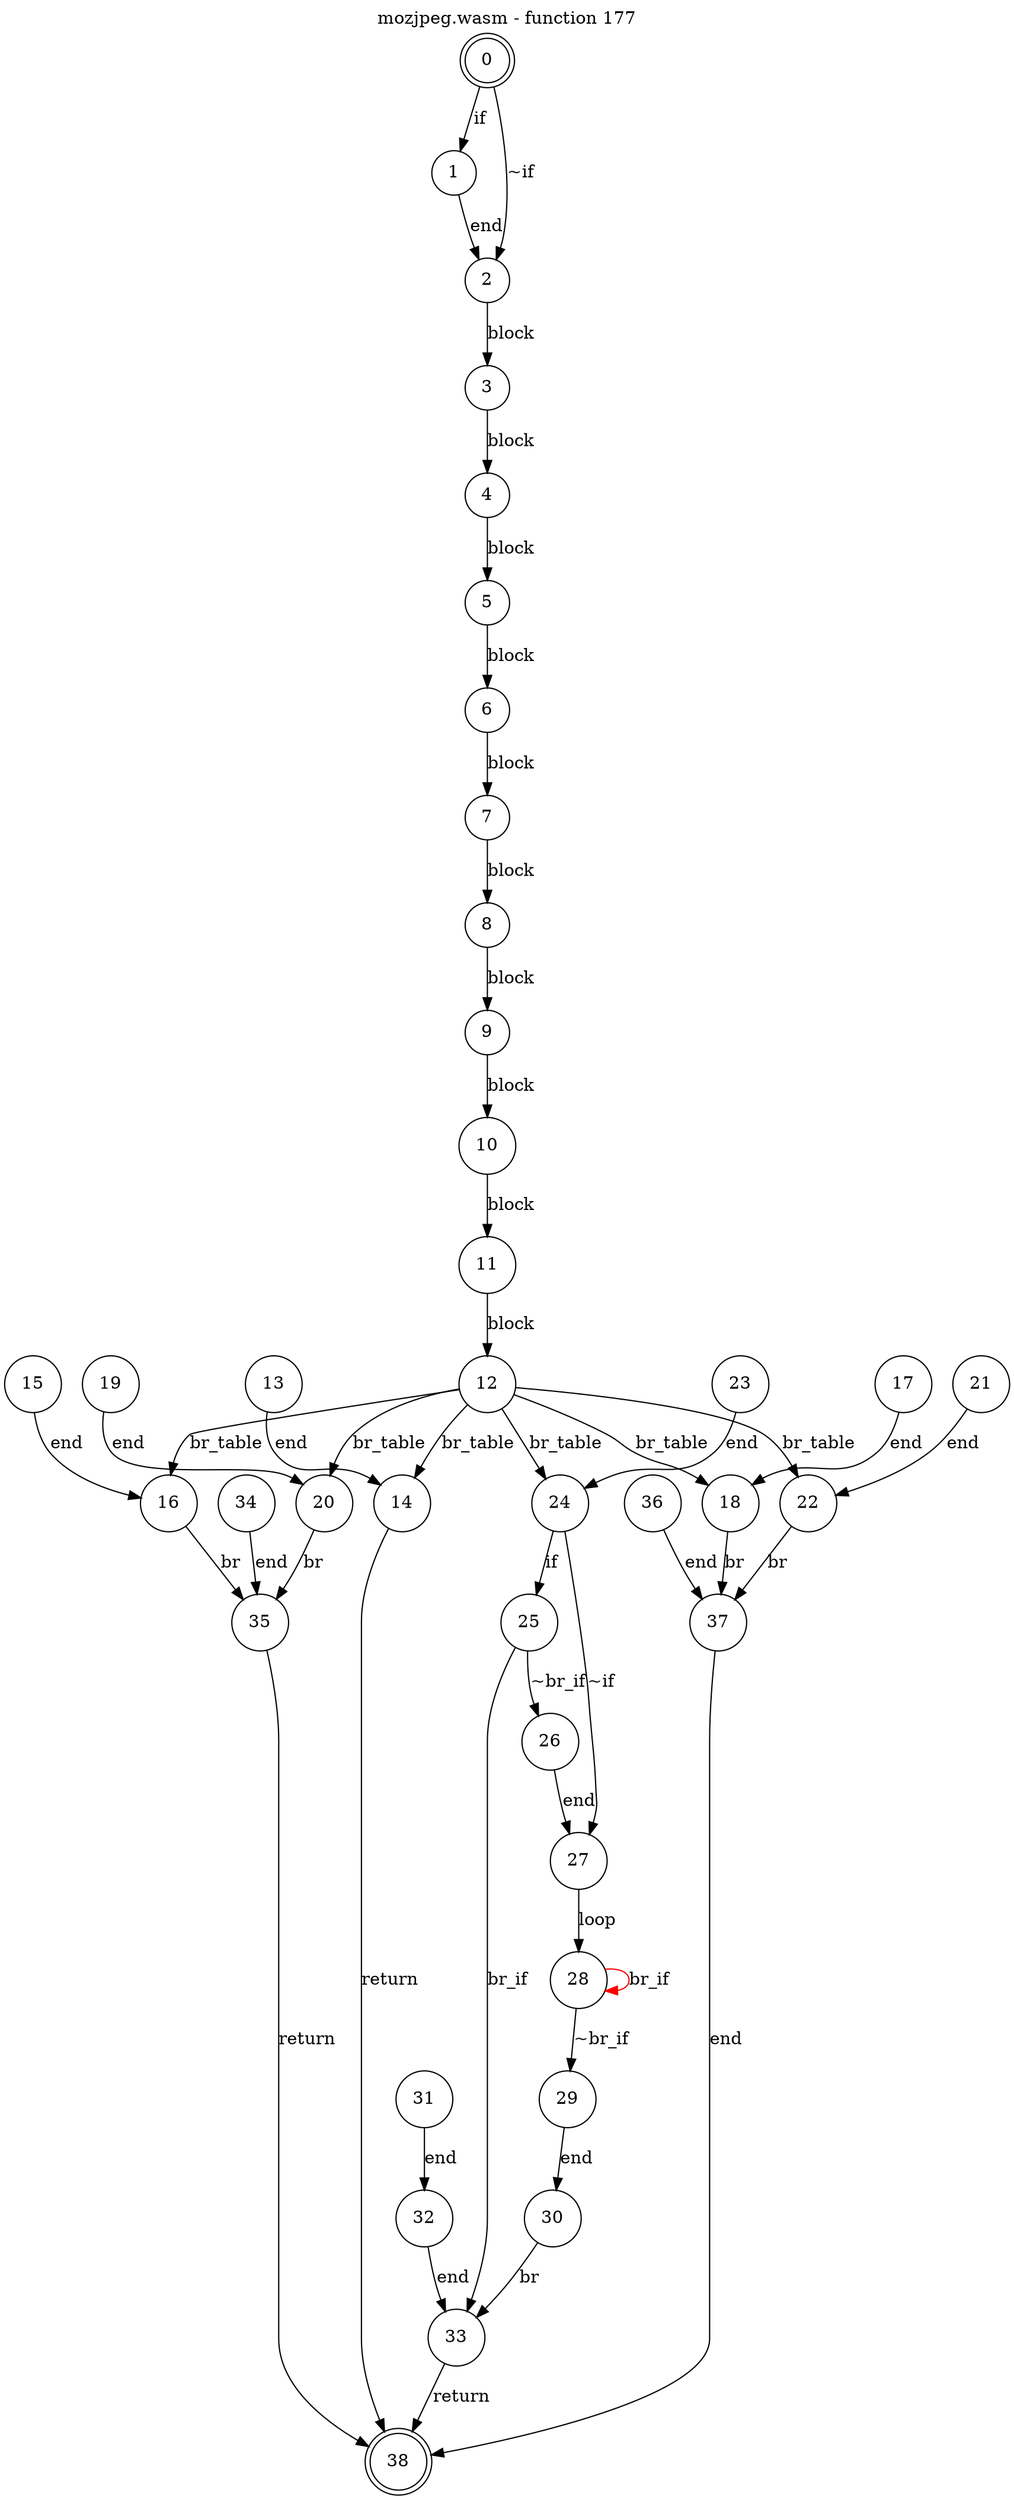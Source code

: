 digraph finite_state_machine {
    label = "mozjpeg.wasm - function 177"
    labelloc =  t
    labelfontsize = 16
    labelfontcolor = black
    labelfontname = "Helvetica"
    node [shape = doublecircle]; 0 38;
    node [shape = circle];
    0 -> 1[label = "if"];
    0 -> 2[label = "~if"];
    1 -> 2[label = "end"];
    2 -> 3[label = "block"];
    3 -> 4[label = "block"];
    4 -> 5[label = "block"];
    5 -> 6[label = "block"];
    6 -> 7[label = "block"];
    7 -> 8[label = "block"];
    8 -> 9[label = "block"];
    9 -> 10[label = "block"];
    10 -> 11[label = "block"];
    11 -> 12[label = "block"];
    12 -> 22[label = "br_table"];
    12 -> 20[label = "br_table"];
    12 -> 18[label = "br_table"];
    12 -> 16[label = "br_table"];
    12 -> 14[label = "br_table"];
    12 -> 24[label = "br_table"];
    13 -> 14[label = "end"];
    14 -> 38[label = "return"];
    15 -> 16[label = "end"];
    16 -> 35[label = "br"];
    17 -> 18[label = "end"];
    18 -> 37[label = "br"];
    19 -> 20[label = "end"];
    20 -> 35[label = "br"];
    21 -> 22[label = "end"];
    22 -> 37[label = "br"];
    23 -> 24[label = "end"];
    24 -> 25[label = "if"];
    24 -> 27[label = "~if"];
    25 -> 26[label = "~br_if"];
    25 -> 33[label = "br_if"];
    26 -> 27[label = "end"];
    27 -> 28[label = "loop"];
    28 -> 29[label = "~br_if"];
    28 -> 28[color="red" label = "br_if"];
    29 -> 30[label = "end"];
    30 -> 33[label = "br"];
    31 -> 32[label = "end"];
    32 -> 33[label = "end"];
    33 -> 38[label = "return"];
    34 -> 35[label = "end"];
    35 -> 38[label = "return"];
    36 -> 37[label = "end"];
    37 -> 38[label = "end"];
}
